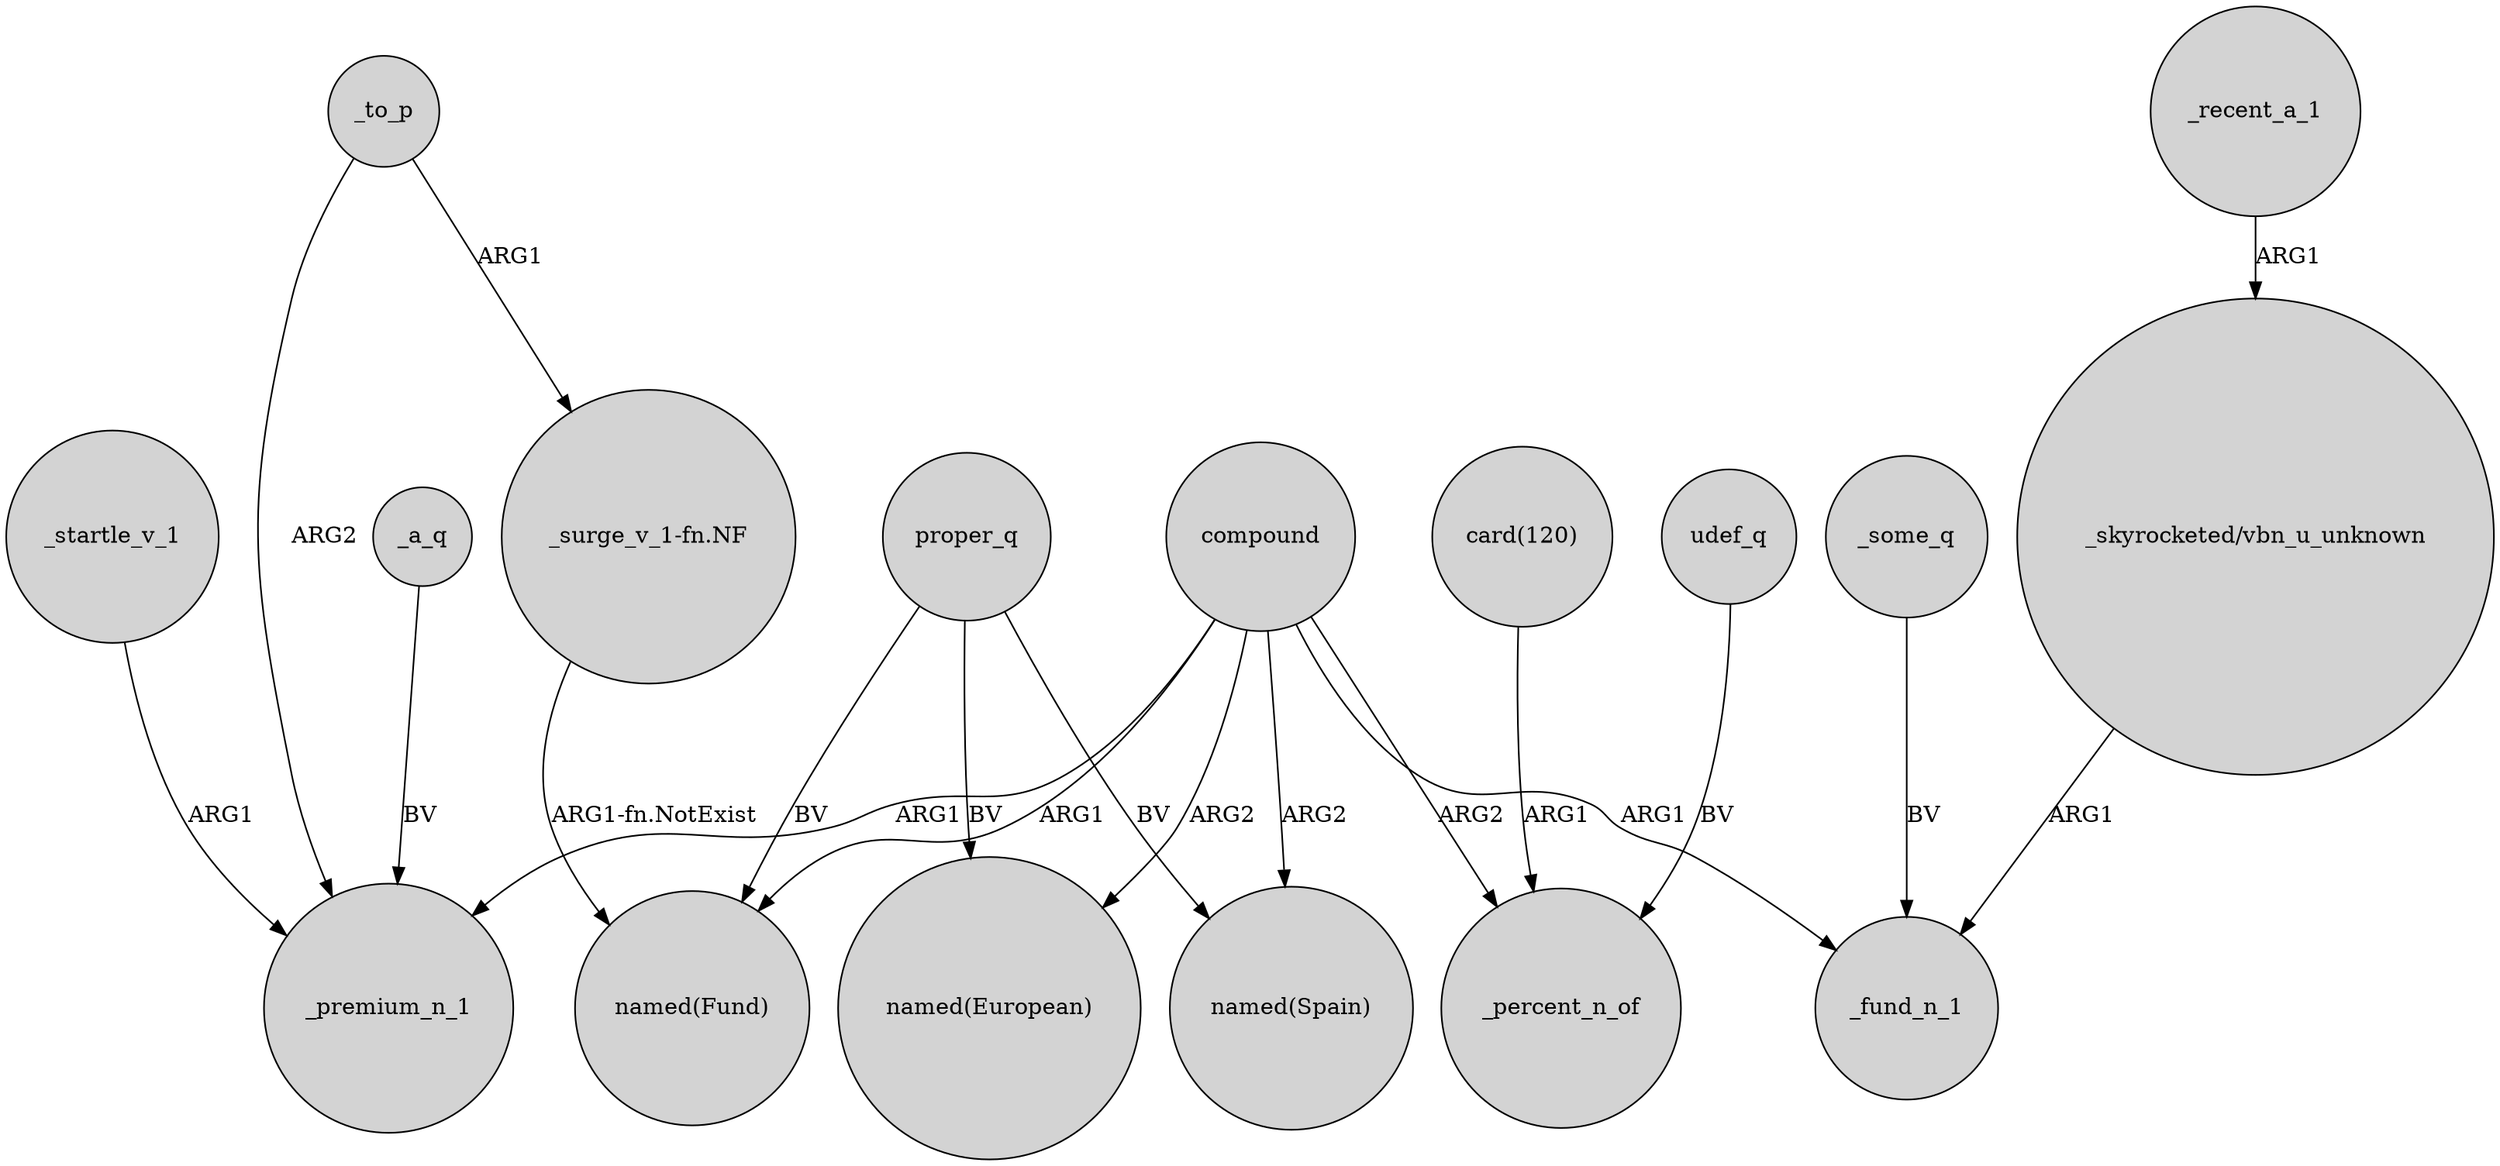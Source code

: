 digraph {
	node [shape=circle style=filled]
	_a_q -> _premium_n_1 [label=BV]
	"card(120)" -> _percent_n_of [label=ARG1]
	_to_p -> "_surge_v_1-fn.NF" [label=ARG1]
	compound -> "named(Fund)" [label=ARG1]
	compound -> _percent_n_of [label=ARG2]
	compound -> "named(Spain)" [label=ARG2]
	_startle_v_1 -> _premium_n_1 [label=ARG1]
	"_skyrocketed/vbn_u_unknown" -> _fund_n_1 [label=ARG1]
	compound -> _premium_n_1 [label=ARG1]
	proper_q -> "named(Fund)" [label=BV]
	proper_q -> "named(Spain)" [label=BV]
	_to_p -> _premium_n_1 [label=ARG2]
	_some_q -> _fund_n_1 [label=BV]
	compound -> "named(European)" [label=ARG2]
	"_surge_v_1-fn.NF" -> "named(Fund)" [label="ARG1-fn.NotExist"]
	udef_q -> _percent_n_of [label=BV]
	_recent_a_1 -> "_skyrocketed/vbn_u_unknown" [label=ARG1]
	proper_q -> "named(European)" [label=BV]
	compound -> _fund_n_1 [label=ARG1]
}
